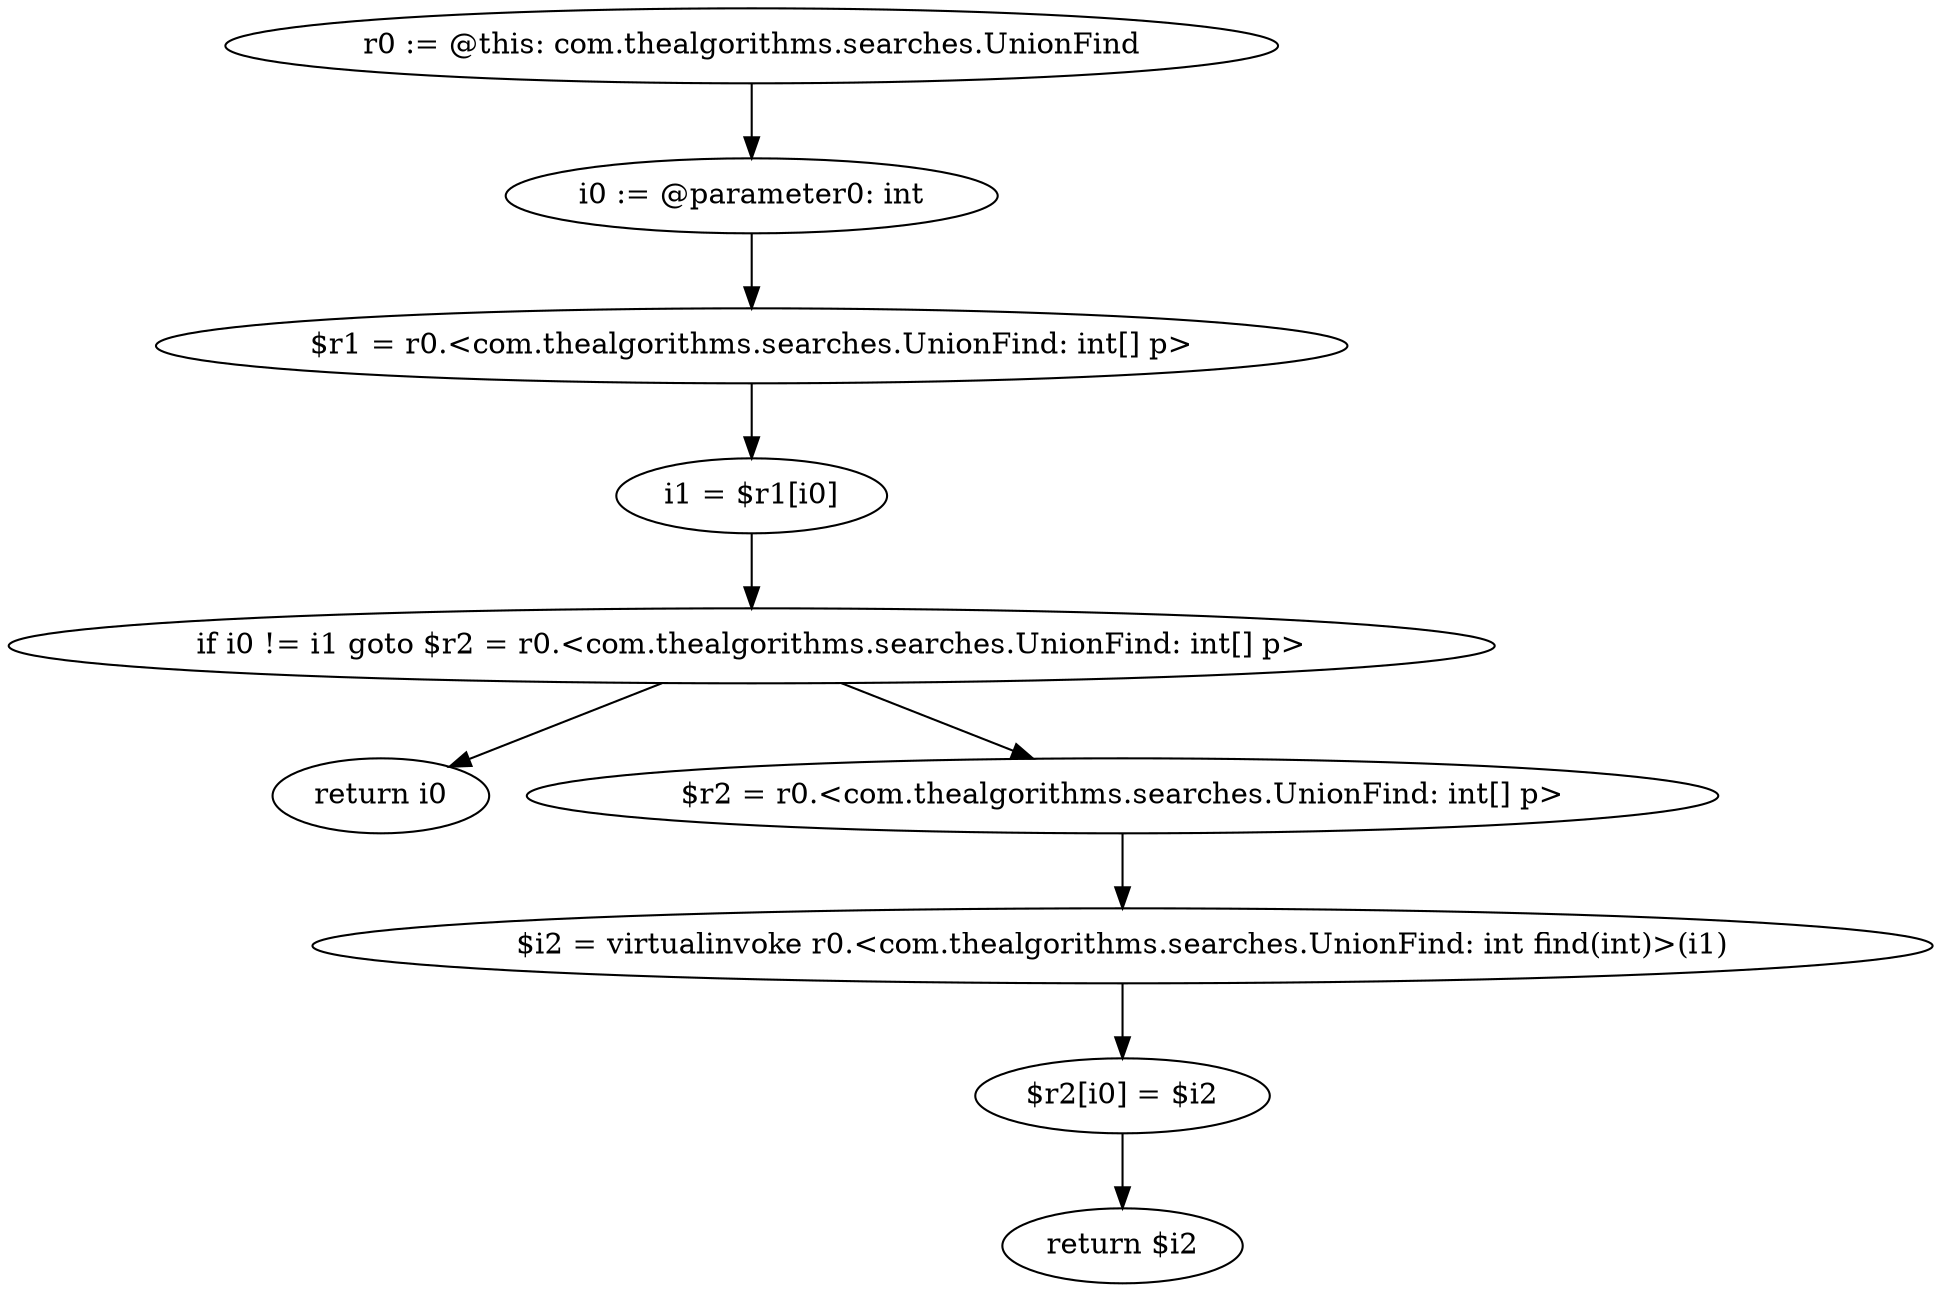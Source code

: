 digraph "unitGraph" {
    "r0 := @this: com.thealgorithms.searches.UnionFind"
    "i0 := @parameter0: int"
    "$r1 = r0.<com.thealgorithms.searches.UnionFind: int[] p>"
    "i1 = $r1[i0]"
    "if i0 != i1 goto $r2 = r0.<com.thealgorithms.searches.UnionFind: int[] p>"
    "return i0"
    "$r2 = r0.<com.thealgorithms.searches.UnionFind: int[] p>"
    "$i2 = virtualinvoke r0.<com.thealgorithms.searches.UnionFind: int find(int)>(i1)"
    "$r2[i0] = $i2"
    "return $i2"
    "r0 := @this: com.thealgorithms.searches.UnionFind"->"i0 := @parameter0: int";
    "i0 := @parameter0: int"->"$r1 = r0.<com.thealgorithms.searches.UnionFind: int[] p>";
    "$r1 = r0.<com.thealgorithms.searches.UnionFind: int[] p>"->"i1 = $r1[i0]";
    "i1 = $r1[i0]"->"if i0 != i1 goto $r2 = r0.<com.thealgorithms.searches.UnionFind: int[] p>";
    "if i0 != i1 goto $r2 = r0.<com.thealgorithms.searches.UnionFind: int[] p>"->"return i0";
    "if i0 != i1 goto $r2 = r0.<com.thealgorithms.searches.UnionFind: int[] p>"->"$r2 = r0.<com.thealgorithms.searches.UnionFind: int[] p>";
    "$r2 = r0.<com.thealgorithms.searches.UnionFind: int[] p>"->"$i2 = virtualinvoke r0.<com.thealgorithms.searches.UnionFind: int find(int)>(i1)";
    "$i2 = virtualinvoke r0.<com.thealgorithms.searches.UnionFind: int find(int)>(i1)"->"$r2[i0] = $i2";
    "$r2[i0] = $i2"->"return $i2";
}
